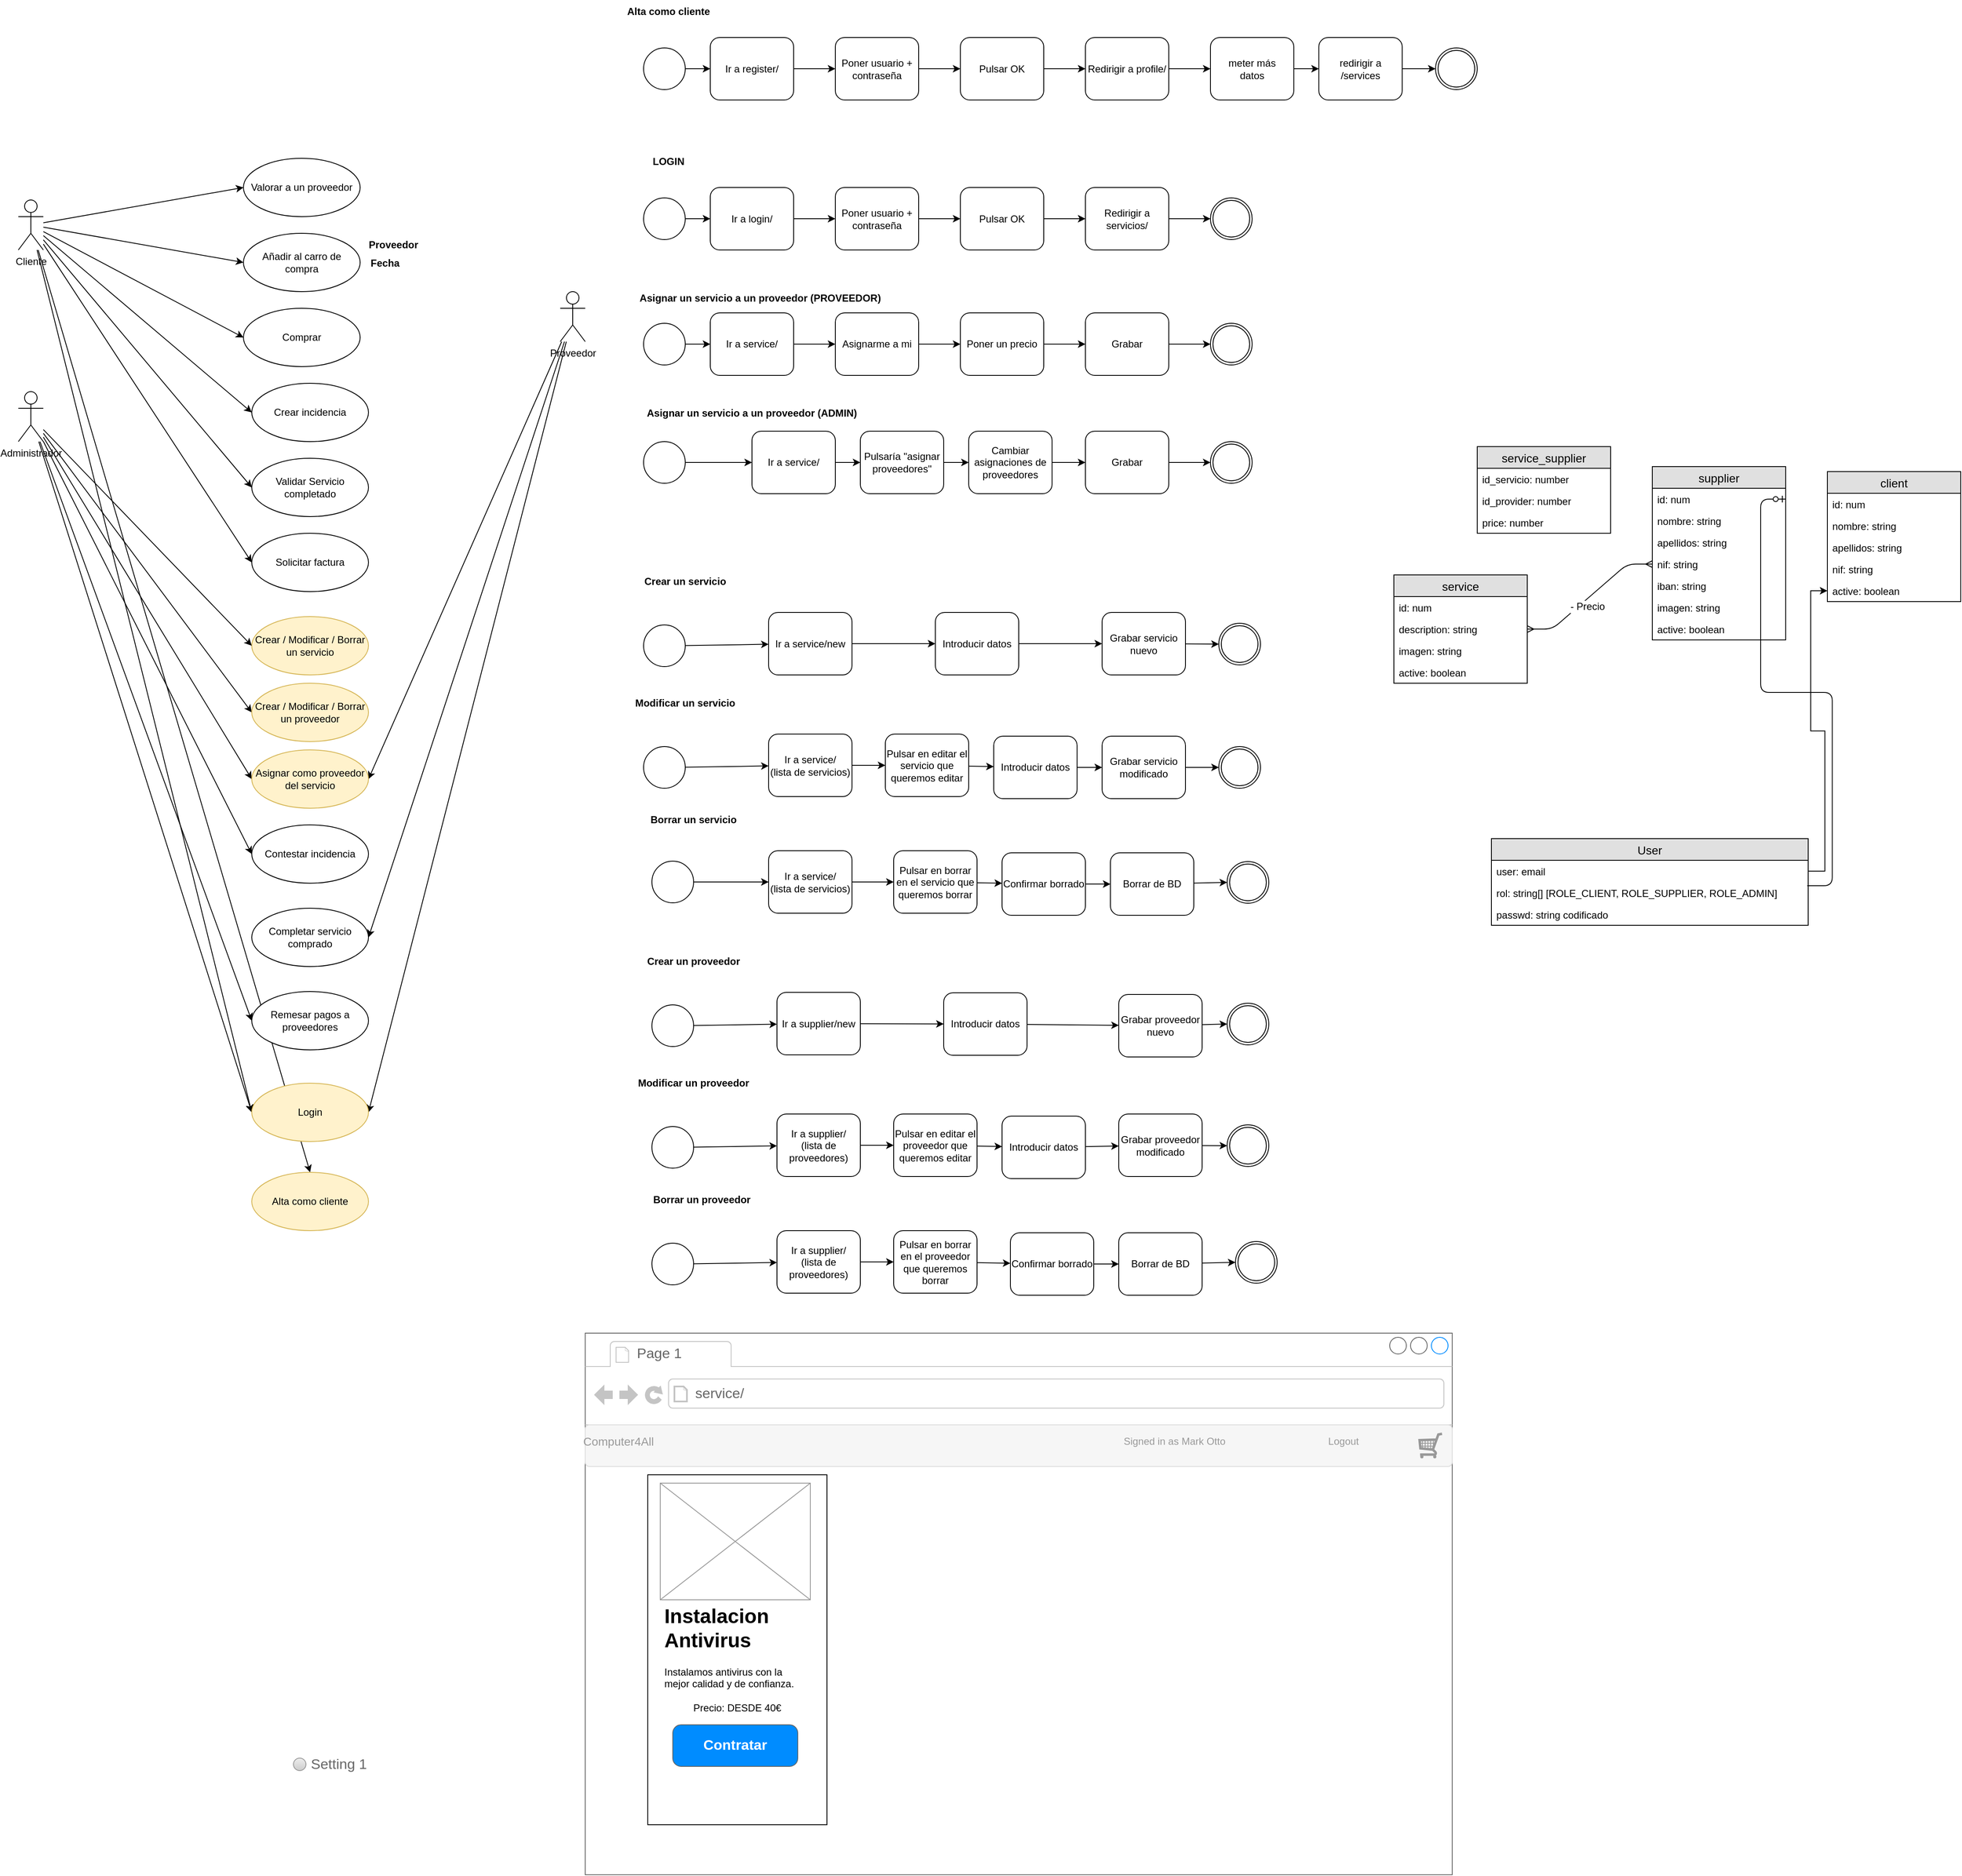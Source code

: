 <mxfile version="12.6.5" type="device"><diagram id="MT1CEqB1op0DiwMw_9Q3" name="Page-1"><mxGraphModel dx="1926" dy="2354" grid="1" gridSize="10" guides="1" tooltips="1" connect="1" arrows="1" fold="1" page="1" pageScale="1" pageWidth="827" pageHeight="1169" math="0" shadow="0"><root><mxCell id="0"/><mxCell id="1" parent="0"/><mxCell id="78CadYQNP8sd9WIu0gLd-1" value="Crear / Modificar / Borrar un servicio" style="ellipse;whiteSpace=wrap;html=1;fillColor=#fff2cc;strokeColor=#d6b656;" vertex="1" parent="1"><mxGeometry x="390" y="590" width="140" height="70" as="geometry"/></mxCell><mxCell id="78CadYQNP8sd9WIu0gLd-18" style="rounded=0;orthogonalLoop=1;jettySize=auto;html=1;entryX=1;entryY=0.5;entryDx=0;entryDy=0;" edge="1" parent="1" source="78CadYQNP8sd9WIu0gLd-2" target="78CadYQNP8sd9WIu0gLd-17"><mxGeometry relative="1" as="geometry"/></mxCell><mxCell id="78CadYQNP8sd9WIu0gLd-31" style="edgeStyle=none;rounded=0;orthogonalLoop=1;jettySize=auto;html=1;entryX=1;entryY=0.5;entryDx=0;entryDy=0;" edge="1" parent="1" source="78CadYQNP8sd9WIu0gLd-2" target="78CadYQNP8sd9WIu0gLd-30"><mxGeometry relative="1" as="geometry"/></mxCell><mxCell id="78CadYQNP8sd9WIu0gLd-169" style="edgeStyle=none;rounded=0;orthogonalLoop=1;jettySize=auto;html=1;entryX=1;entryY=0.5;entryDx=0;entryDy=0;" edge="1" parent="1" source="78CadYQNP8sd9WIu0gLd-2" target="78CadYQNP8sd9WIu0gLd-168"><mxGeometry relative="1" as="geometry"/></mxCell><mxCell id="78CadYQNP8sd9WIu0gLd-2" value="Proveedor" style="shape=umlActor;html=1;verticalLabelPosition=bottom;verticalAlign=top;align=center;" vertex="1" parent="1"><mxGeometry x="760" y="200" width="30" height="60" as="geometry"/></mxCell><mxCell id="78CadYQNP8sd9WIu0gLd-16" style="rounded=0;orthogonalLoop=1;jettySize=auto;html=1;entryX=0;entryY=0.5;entryDx=0;entryDy=0;" edge="1" parent="1" source="78CadYQNP8sd9WIu0gLd-3" target="78CadYQNP8sd9WIu0gLd-15"><mxGeometry relative="1" as="geometry"/></mxCell><mxCell id="78CadYQNP8sd9WIu0gLd-20" style="edgeStyle=none;rounded=0;orthogonalLoop=1;jettySize=auto;html=1;entryX=0;entryY=0.5;entryDx=0;entryDy=0;" edge="1" parent="1" source="78CadYQNP8sd9WIu0gLd-3" target="78CadYQNP8sd9WIu0gLd-19"><mxGeometry relative="1" as="geometry"/></mxCell><mxCell id="78CadYQNP8sd9WIu0gLd-25" style="edgeStyle=none;rounded=0;orthogonalLoop=1;jettySize=auto;html=1;entryX=0;entryY=0.5;entryDx=0;entryDy=0;" edge="1" parent="1" source="78CadYQNP8sd9WIu0gLd-3" target="78CadYQNP8sd9WIu0gLd-24"><mxGeometry relative="1" as="geometry"/></mxCell><mxCell id="78CadYQNP8sd9WIu0gLd-28" style="edgeStyle=none;rounded=0;orthogonalLoop=1;jettySize=auto;html=1;entryX=0;entryY=0.5;entryDx=0;entryDy=0;" edge="1" parent="1" source="78CadYQNP8sd9WIu0gLd-3" target="78CadYQNP8sd9WIu0gLd-26"><mxGeometry relative="1" as="geometry"/></mxCell><mxCell id="78CadYQNP8sd9WIu0gLd-33" style="edgeStyle=none;rounded=0;orthogonalLoop=1;jettySize=auto;html=1;entryX=0;entryY=0.5;entryDx=0;entryDy=0;" edge="1" parent="1" source="78CadYQNP8sd9WIu0gLd-3" target="78CadYQNP8sd9WIu0gLd-32"><mxGeometry relative="1" as="geometry"/></mxCell><mxCell id="78CadYQNP8sd9WIu0gLd-42" style="edgeStyle=none;rounded=0;orthogonalLoop=1;jettySize=auto;html=1;entryX=0;entryY=0.5;entryDx=0;entryDy=0;" edge="1" parent="1" source="78CadYQNP8sd9WIu0gLd-3" target="78CadYQNP8sd9WIu0gLd-41"><mxGeometry relative="1" as="geometry"/></mxCell><mxCell id="78CadYQNP8sd9WIu0gLd-171" style="edgeStyle=none;rounded=0;orthogonalLoop=1;jettySize=auto;html=1;entryX=0;entryY=0.5;entryDx=0;entryDy=0;" edge="1" parent="1" source="78CadYQNP8sd9WIu0gLd-3" target="78CadYQNP8sd9WIu0gLd-168"><mxGeometry relative="1" as="geometry"/></mxCell><mxCell id="78CadYQNP8sd9WIu0gLd-225" style="rounded=0;orthogonalLoop=1;jettySize=auto;html=1;entryX=0.5;entryY=0;entryDx=0;entryDy=0;" edge="1" parent="1" source="78CadYQNP8sd9WIu0gLd-3" target="78CadYQNP8sd9WIu0gLd-197"><mxGeometry relative="1" as="geometry"/></mxCell><mxCell id="78CadYQNP8sd9WIu0gLd-3" value="Cliente" style="shape=umlActor;html=1;verticalLabelPosition=bottom;verticalAlign=top;align=center;" vertex="1" parent="1"><mxGeometry x="110" y="90" width="30" height="60" as="geometry"/></mxCell><mxCell id="78CadYQNP8sd9WIu0gLd-11" style="rounded=0;orthogonalLoop=1;jettySize=auto;html=1;entryX=0;entryY=0.5;entryDx=0;entryDy=0;" edge="1" parent="1" source="78CadYQNP8sd9WIu0gLd-9" target="78CadYQNP8sd9WIu0gLd-1"><mxGeometry relative="1" as="geometry"/></mxCell><mxCell id="78CadYQNP8sd9WIu0gLd-14" style="rounded=0;orthogonalLoop=1;jettySize=auto;html=1;entryX=0;entryY=0.5;entryDx=0;entryDy=0;" edge="1" parent="1" source="78CadYQNP8sd9WIu0gLd-9" target="78CadYQNP8sd9WIu0gLd-13"><mxGeometry relative="1" as="geometry"/></mxCell><mxCell id="78CadYQNP8sd9WIu0gLd-29" style="edgeStyle=none;rounded=0;orthogonalLoop=1;jettySize=auto;html=1;entryX=0;entryY=0.5;entryDx=0;entryDy=0;" edge="1" parent="1" source="78CadYQNP8sd9WIu0gLd-9" target="78CadYQNP8sd9WIu0gLd-27"><mxGeometry relative="1" as="geometry"/></mxCell><mxCell id="78CadYQNP8sd9WIu0gLd-40" style="edgeStyle=none;rounded=0;orthogonalLoop=1;jettySize=auto;html=1;entryX=0;entryY=0.5;entryDx=0;entryDy=0;" edge="1" parent="1" source="78CadYQNP8sd9WIu0gLd-9" target="78CadYQNP8sd9WIu0gLd-39"><mxGeometry relative="1" as="geometry"/></mxCell><mxCell id="78CadYQNP8sd9WIu0gLd-129" style="edgeStyle=none;rounded=0;orthogonalLoop=1;jettySize=auto;html=1;entryX=0;entryY=0.5;entryDx=0;entryDy=0;" edge="1" parent="1" source="78CadYQNP8sd9WIu0gLd-9" target="78CadYQNP8sd9WIu0gLd-17"><mxGeometry relative="1" as="geometry"/></mxCell><mxCell id="78CadYQNP8sd9WIu0gLd-170" style="edgeStyle=none;rounded=0;orthogonalLoop=1;jettySize=auto;html=1;entryX=0;entryY=0.5;entryDx=0;entryDy=0;" edge="1" parent="1" source="78CadYQNP8sd9WIu0gLd-9" target="78CadYQNP8sd9WIu0gLd-168"><mxGeometry relative="1" as="geometry"/></mxCell><mxCell id="78CadYQNP8sd9WIu0gLd-9" value="Administrador" style="shape=umlActor;html=1;verticalLabelPosition=bottom;verticalAlign=top;align=center;" vertex="1" parent="1"><mxGeometry x="110" y="320" width="30" height="60" as="geometry"/></mxCell><mxCell id="78CadYQNP8sd9WIu0gLd-13" value="Crear / Modificar / Borrar un proveedor" style="ellipse;whiteSpace=wrap;html=1;fillColor=#fff2cc;strokeColor=#d6b656;" vertex="1" parent="1"><mxGeometry x="390" y="670" width="140" height="70" as="geometry"/></mxCell><mxCell id="78CadYQNP8sd9WIu0gLd-15" value="Añadir al carro de compra" style="ellipse;whiteSpace=wrap;html=1;" vertex="1" parent="1"><mxGeometry x="380" y="130" width="140" height="70" as="geometry"/></mxCell><mxCell id="78CadYQNP8sd9WIu0gLd-17" value="Asignar como proveedor del servicio" style="ellipse;whiteSpace=wrap;html=1;fillColor=#fff2cc;strokeColor=#d6b656;" vertex="1" parent="1"><mxGeometry x="390" y="750" width="140" height="70" as="geometry"/></mxCell><mxCell id="78CadYQNP8sd9WIu0gLd-19" value="Valorar a un proveedor" style="ellipse;whiteSpace=wrap;html=1;" vertex="1" parent="1"><mxGeometry x="380" y="40" width="140" height="70" as="geometry"/></mxCell><mxCell id="78CadYQNP8sd9WIu0gLd-24" value="Comprar" style="ellipse;whiteSpace=wrap;html=1;" vertex="1" parent="1"><mxGeometry x="380" y="220" width="140" height="70" as="geometry"/></mxCell><mxCell id="78CadYQNP8sd9WIu0gLd-26" value="Crear incidencia" style="ellipse;whiteSpace=wrap;html=1;" vertex="1" parent="1"><mxGeometry x="390" y="310" width="140" height="70" as="geometry"/></mxCell><mxCell id="78CadYQNP8sd9WIu0gLd-27" value="Contestar incidencia" style="ellipse;whiteSpace=wrap;html=1;" vertex="1" parent="1"><mxGeometry x="390" y="840" width="140" height="70" as="geometry"/></mxCell><mxCell id="78CadYQNP8sd9WIu0gLd-30" value="Completar servicio comprado" style="ellipse;whiteSpace=wrap;html=1;" vertex="1" parent="1"><mxGeometry x="390" y="940" width="140" height="70" as="geometry"/></mxCell><mxCell id="78CadYQNP8sd9WIu0gLd-32" value="Validar Servicio completado" style="ellipse;whiteSpace=wrap;html=1;" vertex="1" parent="1"><mxGeometry x="390" y="400" width="140" height="70" as="geometry"/></mxCell><mxCell id="78CadYQNP8sd9WIu0gLd-37" value="Proveedor" style="text;align=center;fontStyle=1;verticalAlign=middle;spacingLeft=3;spacingRight=3;strokeColor=none;rotatable=0;points=[[0,0.5],[1,0.5]];portConstraint=eastwest;" vertex="1" parent="1"><mxGeometry x="520" y="130" width="80" height="26" as="geometry"/></mxCell><mxCell id="78CadYQNP8sd9WIu0gLd-38" value="Fecha" style="text;align=center;fontStyle=1;verticalAlign=middle;spacingLeft=3;spacingRight=3;strokeColor=none;rotatable=0;points=[[0,0.5],[1,0.5]];portConstraint=eastwest;" vertex="1" parent="1"><mxGeometry x="510" y="152" width="80" height="26" as="geometry"/></mxCell><mxCell id="78CadYQNP8sd9WIu0gLd-39" value="Remesar pagos a proveedores" style="ellipse;whiteSpace=wrap;html=1;" vertex="1" parent="1"><mxGeometry x="390" y="1040" width="140" height="70" as="geometry"/></mxCell><mxCell id="78CadYQNP8sd9WIu0gLd-41" value="Solicitar factura" style="ellipse;whiteSpace=wrap;html=1;" vertex="1" parent="1"><mxGeometry x="390" y="490" width="140" height="70" as="geometry"/></mxCell><mxCell id="78CadYQNP8sd9WIu0gLd-46" value="" style="edgeStyle=none;rounded=0;orthogonalLoop=1;jettySize=auto;html=1;" edge="1" parent="1" source="78CadYQNP8sd9WIu0gLd-43" target="78CadYQNP8sd9WIu0gLd-47"><mxGeometry relative="1" as="geometry"><mxPoint x="990" y="625" as="targetPoint"/></mxGeometry></mxCell><mxCell id="78CadYQNP8sd9WIu0gLd-43" value="" style="shape=mxgraph.bpmn.shape;html=1;verticalLabelPosition=bottom;labelBackgroundColor=#ffffff;verticalAlign=top;align=center;perimeter=ellipsePerimeter;outlineConnect=0;outline=standard;symbol=general;" vertex="1" parent="1"><mxGeometry x="860" y="600" width="50" height="50" as="geometry"/></mxCell><mxCell id="78CadYQNP8sd9WIu0gLd-44" value="Crear un servicio" style="text;align=center;fontStyle=1;verticalAlign=middle;spacingLeft=3;spacingRight=3;strokeColor=none;rotatable=0;points=[[0,0.5],[1,0.5]];portConstraint=eastwest;" vertex="1" parent="1"><mxGeometry x="870" y="534" width="80" height="26" as="geometry"/></mxCell><mxCell id="78CadYQNP8sd9WIu0gLd-49" value="" style="edgeStyle=none;rounded=0;orthogonalLoop=1;jettySize=auto;html=1;" edge="1" parent="1" source="78CadYQNP8sd9WIu0gLd-47" target="78CadYQNP8sd9WIu0gLd-48"><mxGeometry relative="1" as="geometry"/></mxCell><mxCell id="78CadYQNP8sd9WIu0gLd-47" value="Ir a service/new" style="shape=ext;rounded=1;html=1;whiteSpace=wrap;" vertex="1" parent="1"><mxGeometry x="1010" y="585" width="100" height="75" as="geometry"/></mxCell><mxCell id="78CadYQNP8sd9WIu0gLd-51" value="" style="edgeStyle=none;rounded=0;orthogonalLoop=1;jettySize=auto;html=1;" edge="1" parent="1" source="78CadYQNP8sd9WIu0gLd-48" target="78CadYQNP8sd9WIu0gLd-50"><mxGeometry relative="1" as="geometry"/></mxCell><mxCell id="78CadYQNP8sd9WIu0gLd-48" value="Introducir datos" style="shape=ext;rounded=1;html=1;whiteSpace=wrap;" vertex="1" parent="1"><mxGeometry x="1210" y="585" width="100" height="75" as="geometry"/></mxCell><mxCell id="78CadYQNP8sd9WIu0gLd-53" style="edgeStyle=none;rounded=0;orthogonalLoop=1;jettySize=auto;html=1;entryX=0;entryY=0.5;entryDx=0;entryDy=0;" edge="1" parent="1" source="78CadYQNP8sd9WIu0gLd-50" target="78CadYQNP8sd9WIu0gLd-52"><mxGeometry relative="1" as="geometry"/></mxCell><mxCell id="78CadYQNP8sd9WIu0gLd-50" value="Grabar servicio nuevo" style="shape=ext;rounded=1;html=1;whiteSpace=wrap;" vertex="1" parent="1"><mxGeometry x="1410" y="585" width="100" height="75" as="geometry"/></mxCell><mxCell id="78CadYQNP8sd9WIu0gLd-52" value="" style="shape=mxgraph.bpmn.shape;html=1;verticalLabelPosition=bottom;labelBackgroundColor=#ffffff;verticalAlign=top;align=center;perimeter=ellipsePerimeter;outlineConnect=0;outline=throwing;symbol=general;" vertex="1" parent="1"><mxGeometry x="1550" y="598" width="50" height="50" as="geometry"/></mxCell><mxCell id="78CadYQNP8sd9WIu0gLd-54" value="" style="edgeStyle=none;rounded=0;orthogonalLoop=1;jettySize=auto;html=1;" edge="1" parent="1" source="78CadYQNP8sd9WIu0gLd-55" target="78CadYQNP8sd9WIu0gLd-58"><mxGeometry relative="1" as="geometry"><mxPoint x="990" y="771" as="targetPoint"/></mxGeometry></mxCell><mxCell id="78CadYQNP8sd9WIu0gLd-55" value="" style="shape=mxgraph.bpmn.shape;html=1;verticalLabelPosition=bottom;labelBackgroundColor=#ffffff;verticalAlign=top;align=center;perimeter=ellipsePerimeter;outlineConnect=0;outline=standard;symbol=general;" vertex="1" parent="1"><mxGeometry x="860" y="746" width="50" height="50" as="geometry"/></mxCell><mxCell id="78CadYQNP8sd9WIu0gLd-56" value="Modificar un servicio" style="text;align=center;fontStyle=1;verticalAlign=middle;spacingLeft=3;spacingRight=3;strokeColor=none;rotatable=0;points=[[0,0.5],[1,0.5]];portConstraint=eastwest;" vertex="1" parent="1"><mxGeometry x="870" y="680" width="80" height="26" as="geometry"/></mxCell><mxCell id="78CadYQNP8sd9WIu0gLd-68" value="" style="edgeStyle=none;rounded=0;orthogonalLoop=1;jettySize=auto;html=1;" edge="1" parent="1" source="78CadYQNP8sd9WIu0gLd-58" target="78CadYQNP8sd9WIu0gLd-67"><mxGeometry relative="1" as="geometry"/></mxCell><mxCell id="78CadYQNP8sd9WIu0gLd-58" value="Ir a service/&lt;br&gt;(lista de servicios)" style="shape=ext;rounded=1;html=1;whiteSpace=wrap;" vertex="1" parent="1"><mxGeometry x="1010" y="731" width="100" height="75" as="geometry"/></mxCell><mxCell id="78CadYQNP8sd9WIu0gLd-69" value="" style="edgeStyle=none;rounded=0;orthogonalLoop=1;jettySize=auto;html=1;" edge="1" parent="1" source="78CadYQNP8sd9WIu0gLd-67" target="78CadYQNP8sd9WIu0gLd-60"><mxGeometry relative="1" as="geometry"/></mxCell><mxCell id="78CadYQNP8sd9WIu0gLd-67" value="Pulsar en editar el servicio que queremos editar" style="shape=ext;rounded=1;html=1;whiteSpace=wrap;" vertex="1" parent="1"><mxGeometry x="1150" y="731" width="100" height="75" as="geometry"/></mxCell><mxCell id="78CadYQNP8sd9WIu0gLd-59" value="" style="edgeStyle=none;rounded=0;orthogonalLoop=1;jettySize=auto;html=1;" edge="1" parent="1" source="78CadYQNP8sd9WIu0gLd-60" target="78CadYQNP8sd9WIu0gLd-62"><mxGeometry relative="1" as="geometry"/></mxCell><mxCell id="78CadYQNP8sd9WIu0gLd-60" value="Introducir datos" style="shape=ext;rounded=1;html=1;whiteSpace=wrap;" vertex="1" parent="1"><mxGeometry x="1280" y="733.5" width="100" height="75" as="geometry"/></mxCell><mxCell id="78CadYQNP8sd9WIu0gLd-61" style="edgeStyle=none;rounded=0;orthogonalLoop=1;jettySize=auto;html=1;entryX=0;entryY=0.5;entryDx=0;entryDy=0;" edge="1" parent="1" source="78CadYQNP8sd9WIu0gLd-62" target="78CadYQNP8sd9WIu0gLd-63"><mxGeometry relative="1" as="geometry"/></mxCell><mxCell id="78CadYQNP8sd9WIu0gLd-62" value="Grabar servicio modificado" style="shape=ext;rounded=1;html=1;whiteSpace=wrap;" vertex="1" parent="1"><mxGeometry x="1410" y="733.5" width="100" height="75" as="geometry"/></mxCell><mxCell id="78CadYQNP8sd9WIu0gLd-63" value="" style="shape=mxgraph.bpmn.shape;html=1;verticalLabelPosition=bottom;labelBackgroundColor=#ffffff;verticalAlign=top;align=center;perimeter=ellipsePerimeter;outlineConnect=0;outline=throwing;symbol=general;" vertex="1" parent="1"><mxGeometry x="1550" y="746" width="50" height="50" as="geometry"/></mxCell><mxCell id="78CadYQNP8sd9WIu0gLd-70" value="" style="edgeStyle=none;rounded=0;orthogonalLoop=1;jettySize=auto;html=1;" edge="1" parent="1" source="78CadYQNP8sd9WIu0gLd-71" target="78CadYQNP8sd9WIu0gLd-74"><mxGeometry relative="1" as="geometry"><mxPoint x="1000" y="911" as="targetPoint"/></mxGeometry></mxCell><mxCell id="78CadYQNP8sd9WIu0gLd-71" value="" style="shape=mxgraph.bpmn.shape;html=1;verticalLabelPosition=bottom;labelBackgroundColor=#ffffff;verticalAlign=top;align=center;perimeter=ellipsePerimeter;outlineConnect=0;outline=standard;symbol=general;" vertex="1" parent="1"><mxGeometry x="870" y="883.5" width="50" height="50" as="geometry"/></mxCell><mxCell id="78CadYQNP8sd9WIu0gLd-72" value="Borrar un servicio" style="text;align=center;fontStyle=1;verticalAlign=middle;spacingLeft=3;spacingRight=3;strokeColor=none;rotatable=0;points=[[0,0.5],[1,0.5]];portConstraint=eastwest;" vertex="1" parent="1"><mxGeometry x="880" y="820" width="80" height="26" as="geometry"/></mxCell><mxCell id="78CadYQNP8sd9WIu0gLd-73" value="" style="edgeStyle=none;rounded=0;orthogonalLoop=1;jettySize=auto;html=1;" edge="1" parent="1" source="78CadYQNP8sd9WIu0gLd-74" target="78CadYQNP8sd9WIu0gLd-76"><mxGeometry relative="1" as="geometry"/></mxCell><mxCell id="78CadYQNP8sd9WIu0gLd-74" value="Ir a service/&lt;br&gt;(lista de servicios)" style="shape=ext;rounded=1;html=1;whiteSpace=wrap;" vertex="1" parent="1"><mxGeometry x="1010" y="871" width="100" height="75" as="geometry"/></mxCell><mxCell id="78CadYQNP8sd9WIu0gLd-75" value="" style="edgeStyle=none;rounded=0;orthogonalLoop=1;jettySize=auto;html=1;" edge="1" parent="1" source="78CadYQNP8sd9WIu0gLd-76" target="78CadYQNP8sd9WIu0gLd-78"><mxGeometry relative="1" as="geometry"/></mxCell><mxCell id="78CadYQNP8sd9WIu0gLd-76" value="Pulsar en borrar en el servicio que queremos borrar" style="shape=ext;rounded=1;html=1;whiteSpace=wrap;" vertex="1" parent="1"><mxGeometry x="1160" y="871" width="100" height="75" as="geometry"/></mxCell><mxCell id="78CadYQNP8sd9WIu0gLd-77" value="" style="edgeStyle=none;rounded=0;orthogonalLoop=1;jettySize=auto;html=1;" edge="1" parent="1" source="78CadYQNP8sd9WIu0gLd-78" target="78CadYQNP8sd9WIu0gLd-80"><mxGeometry relative="1" as="geometry"/></mxCell><mxCell id="78CadYQNP8sd9WIu0gLd-78" value="Confirmar borrado" style="shape=ext;rounded=1;html=1;whiteSpace=wrap;" vertex="1" parent="1"><mxGeometry x="1290" y="873.5" width="100" height="75" as="geometry"/></mxCell><mxCell id="78CadYQNP8sd9WIu0gLd-79" style="edgeStyle=none;rounded=0;orthogonalLoop=1;jettySize=auto;html=1;entryX=0;entryY=0.5;entryDx=0;entryDy=0;" edge="1" parent="1" source="78CadYQNP8sd9WIu0gLd-80" target="78CadYQNP8sd9WIu0gLd-81"><mxGeometry relative="1" as="geometry"/></mxCell><mxCell id="78CadYQNP8sd9WIu0gLd-80" value="Borrar de BD" style="shape=ext;rounded=1;html=1;whiteSpace=wrap;" vertex="1" parent="1"><mxGeometry x="1420" y="873.5" width="100" height="75" as="geometry"/></mxCell><mxCell id="78CadYQNP8sd9WIu0gLd-81" value="" style="shape=mxgraph.bpmn.shape;html=1;verticalLabelPosition=bottom;labelBackgroundColor=#ffffff;verticalAlign=top;align=center;perimeter=ellipsePerimeter;outlineConnect=0;outline=throwing;symbol=general;" vertex="1" parent="1"><mxGeometry x="1560" y="884" width="50" height="50" as="geometry"/></mxCell><mxCell id="78CadYQNP8sd9WIu0gLd-82" value="service" style="swimlane;fontStyle=0;childLayout=stackLayout;horizontal=1;startSize=26;fillColor=#e0e0e0;horizontalStack=0;resizeParent=1;resizeParentMax=0;resizeLast=0;collapsible=1;marginBottom=0;swimlaneFillColor=#ffffff;align=center;fontSize=14;" vertex="1" parent="1"><mxGeometry x="1760" y="540" width="160" height="130" as="geometry"/></mxCell><mxCell id="78CadYQNP8sd9WIu0gLd-83" value="id: num" style="text;strokeColor=none;fillColor=none;spacingLeft=4;spacingRight=4;overflow=hidden;rotatable=0;points=[[0,0.5],[1,0.5]];portConstraint=eastwest;fontSize=12;" vertex="1" parent="78CadYQNP8sd9WIu0gLd-82"><mxGeometry y="26" width="160" height="26" as="geometry"/></mxCell><mxCell id="78CadYQNP8sd9WIu0gLd-84" value="description: string" style="text;strokeColor=none;fillColor=none;spacingLeft=4;spacingRight=4;overflow=hidden;rotatable=0;points=[[0,0.5],[1,0.5]];portConstraint=eastwest;fontSize=12;" vertex="1" parent="78CadYQNP8sd9WIu0gLd-82"><mxGeometry y="52" width="160" height="26" as="geometry"/></mxCell><mxCell id="78CadYQNP8sd9WIu0gLd-120" value="imagen: string" style="text;strokeColor=none;fillColor=none;spacingLeft=4;spacingRight=4;overflow=hidden;rotatable=0;points=[[0,0.5],[1,0.5]];portConstraint=eastwest;fontSize=12;" vertex="1" parent="78CadYQNP8sd9WIu0gLd-82"><mxGeometry y="78" width="160" height="26" as="geometry"/></mxCell><mxCell id="78CadYQNP8sd9WIu0gLd-85" value="active: boolean" style="text;strokeColor=none;fillColor=none;spacingLeft=4;spacingRight=4;overflow=hidden;rotatable=0;points=[[0,0.5],[1,0.5]];portConstraint=eastwest;fontSize=12;" vertex="1" parent="78CadYQNP8sd9WIu0gLd-82"><mxGeometry y="104" width="160" height="26" as="geometry"/></mxCell><mxCell id="78CadYQNP8sd9WIu0gLd-86" value="" style="edgeStyle=none;rounded=0;orthogonalLoop=1;jettySize=auto;html=1;" edge="1" parent="1" source="78CadYQNP8sd9WIu0gLd-87" target="78CadYQNP8sd9WIu0gLd-90"><mxGeometry relative="1" as="geometry"><mxPoint x="1000" y="1081" as="targetPoint"/></mxGeometry></mxCell><mxCell id="78CadYQNP8sd9WIu0gLd-87" value="" style="shape=mxgraph.bpmn.shape;html=1;verticalLabelPosition=bottom;labelBackgroundColor=#ffffff;verticalAlign=top;align=center;perimeter=ellipsePerimeter;outlineConnect=0;outline=standard;symbol=general;" vertex="1" parent="1"><mxGeometry x="870" y="1056" width="50" height="50" as="geometry"/></mxCell><mxCell id="78CadYQNP8sd9WIu0gLd-88" value="Crear un proveedor" style="text;align=center;fontStyle=1;verticalAlign=middle;spacingLeft=3;spacingRight=3;strokeColor=none;rotatable=0;points=[[0,0.5],[1,0.5]];portConstraint=eastwest;" vertex="1" parent="1"><mxGeometry x="880" y="990" width="80" height="26" as="geometry"/></mxCell><mxCell id="78CadYQNP8sd9WIu0gLd-89" value="" style="edgeStyle=none;rounded=0;orthogonalLoop=1;jettySize=auto;html=1;" edge="1" parent="1" source="78CadYQNP8sd9WIu0gLd-90" target="78CadYQNP8sd9WIu0gLd-92"><mxGeometry relative="1" as="geometry"/></mxCell><mxCell id="78CadYQNP8sd9WIu0gLd-90" value="Ir a supplier/new" style="shape=ext;rounded=1;html=1;whiteSpace=wrap;" vertex="1" parent="1"><mxGeometry x="1020" y="1041" width="100" height="75" as="geometry"/></mxCell><mxCell id="78CadYQNP8sd9WIu0gLd-91" value="" style="edgeStyle=none;rounded=0;orthogonalLoop=1;jettySize=auto;html=1;" edge="1" parent="1" source="78CadYQNP8sd9WIu0gLd-92" target="78CadYQNP8sd9WIu0gLd-94"><mxGeometry relative="1" as="geometry"/></mxCell><mxCell id="78CadYQNP8sd9WIu0gLd-92" value="Introducir datos" style="shape=ext;rounded=1;html=1;whiteSpace=wrap;" vertex="1" parent="1"><mxGeometry x="1220" y="1041.5" width="100" height="75" as="geometry"/></mxCell><mxCell id="78CadYQNP8sd9WIu0gLd-93" style="edgeStyle=none;rounded=0;orthogonalLoop=1;jettySize=auto;html=1;entryX=0;entryY=0.5;entryDx=0;entryDy=0;" edge="1" parent="1" source="78CadYQNP8sd9WIu0gLd-94" target="78CadYQNP8sd9WIu0gLd-95"><mxGeometry relative="1" as="geometry"/></mxCell><mxCell id="78CadYQNP8sd9WIu0gLd-94" value="Grabar proveedor nuevo" style="shape=ext;rounded=1;html=1;whiteSpace=wrap;" vertex="1" parent="1"><mxGeometry x="1430" y="1043.5" width="100" height="75" as="geometry"/></mxCell><mxCell id="78CadYQNP8sd9WIu0gLd-95" value="" style="shape=mxgraph.bpmn.shape;html=1;verticalLabelPosition=bottom;labelBackgroundColor=#ffffff;verticalAlign=top;align=center;perimeter=ellipsePerimeter;outlineConnect=0;outline=throwing;symbol=general;" vertex="1" parent="1"><mxGeometry x="1560" y="1054" width="50" height="50" as="geometry"/></mxCell><mxCell id="78CadYQNP8sd9WIu0gLd-96" value="" style="edgeStyle=none;rounded=0;orthogonalLoop=1;jettySize=auto;html=1;" edge="1" parent="1" source="78CadYQNP8sd9WIu0gLd-97" target="78CadYQNP8sd9WIu0gLd-100"><mxGeometry relative="1" as="geometry"><mxPoint x="1000" y="1227" as="targetPoint"/></mxGeometry></mxCell><mxCell id="78CadYQNP8sd9WIu0gLd-97" value="" style="shape=mxgraph.bpmn.shape;html=1;verticalLabelPosition=bottom;labelBackgroundColor=#ffffff;verticalAlign=top;align=center;perimeter=ellipsePerimeter;outlineConnect=0;outline=standard;symbol=general;" vertex="1" parent="1"><mxGeometry x="870" y="1202" width="50" height="50" as="geometry"/></mxCell><mxCell id="78CadYQNP8sd9WIu0gLd-98" value="Modificar un proveedor" style="text;align=center;fontStyle=1;verticalAlign=middle;spacingLeft=3;spacingRight=3;strokeColor=none;rotatable=0;points=[[0,0.5],[1,0.5]];portConstraint=eastwest;" vertex="1" parent="1"><mxGeometry x="880" y="1136" width="80" height="26" as="geometry"/></mxCell><mxCell id="78CadYQNP8sd9WIu0gLd-99" value="" style="edgeStyle=none;rounded=0;orthogonalLoop=1;jettySize=auto;html=1;" edge="1" parent="1" source="78CadYQNP8sd9WIu0gLd-100" target="78CadYQNP8sd9WIu0gLd-102"><mxGeometry relative="1" as="geometry"/></mxCell><mxCell id="78CadYQNP8sd9WIu0gLd-100" value="Ir a supplier/&lt;br&gt;(lista de proveedores)" style="shape=ext;rounded=1;html=1;whiteSpace=wrap;" vertex="1" parent="1"><mxGeometry x="1020" y="1187" width="100" height="75" as="geometry"/></mxCell><mxCell id="78CadYQNP8sd9WIu0gLd-101" value="" style="edgeStyle=none;rounded=0;orthogonalLoop=1;jettySize=auto;html=1;" edge="1" parent="1" source="78CadYQNP8sd9WIu0gLd-102" target="78CadYQNP8sd9WIu0gLd-104"><mxGeometry relative="1" as="geometry"/></mxCell><mxCell id="78CadYQNP8sd9WIu0gLd-102" value="Pulsar en editar el proveedor que queremos editar" style="shape=ext;rounded=1;html=1;whiteSpace=wrap;" vertex="1" parent="1"><mxGeometry x="1160" y="1187" width="100" height="75" as="geometry"/></mxCell><mxCell id="78CadYQNP8sd9WIu0gLd-103" value="" style="edgeStyle=none;rounded=0;orthogonalLoop=1;jettySize=auto;html=1;" edge="1" parent="1" source="78CadYQNP8sd9WIu0gLd-104" target="78CadYQNP8sd9WIu0gLd-106"><mxGeometry relative="1" as="geometry"/></mxCell><mxCell id="78CadYQNP8sd9WIu0gLd-104" value="Introducir datos" style="shape=ext;rounded=1;html=1;whiteSpace=wrap;" vertex="1" parent="1"><mxGeometry x="1290" y="1189.5" width="100" height="75" as="geometry"/></mxCell><mxCell id="78CadYQNP8sd9WIu0gLd-105" style="edgeStyle=none;rounded=0;orthogonalLoop=1;jettySize=auto;html=1;entryX=0;entryY=0.5;entryDx=0;entryDy=0;" edge="1" parent="1" source="78CadYQNP8sd9WIu0gLd-106" target="78CadYQNP8sd9WIu0gLd-107"><mxGeometry relative="1" as="geometry"/></mxCell><mxCell id="78CadYQNP8sd9WIu0gLd-106" value="Grabar proveedor modificado" style="shape=ext;rounded=1;html=1;whiteSpace=wrap;" vertex="1" parent="1"><mxGeometry x="1430" y="1187" width="100" height="75" as="geometry"/></mxCell><mxCell id="78CadYQNP8sd9WIu0gLd-107" value="" style="shape=mxgraph.bpmn.shape;html=1;verticalLabelPosition=bottom;labelBackgroundColor=#ffffff;verticalAlign=top;align=center;perimeter=ellipsePerimeter;outlineConnect=0;outline=throwing;symbol=general;" vertex="1" parent="1"><mxGeometry x="1560" y="1200" width="50" height="50" as="geometry"/></mxCell><mxCell id="78CadYQNP8sd9WIu0gLd-108" value="" style="edgeStyle=none;rounded=0;orthogonalLoop=1;jettySize=auto;html=1;" edge="1" parent="1" source="78CadYQNP8sd9WIu0gLd-109" target="78CadYQNP8sd9WIu0gLd-112"><mxGeometry relative="1" as="geometry"><mxPoint x="1010" y="1367" as="targetPoint"/></mxGeometry></mxCell><mxCell id="78CadYQNP8sd9WIu0gLd-109" value="" style="shape=mxgraph.bpmn.shape;html=1;verticalLabelPosition=bottom;labelBackgroundColor=#ffffff;verticalAlign=top;align=center;perimeter=ellipsePerimeter;outlineConnect=0;outline=standard;symbol=general;" vertex="1" parent="1"><mxGeometry x="870" y="1342" width="50" height="50" as="geometry"/></mxCell><mxCell id="78CadYQNP8sd9WIu0gLd-110" value="Borrar un proveedor" style="text;align=center;fontStyle=1;verticalAlign=middle;spacingLeft=3;spacingRight=3;strokeColor=none;rotatable=0;points=[[0,0.5],[1,0.5]];portConstraint=eastwest;" vertex="1" parent="1"><mxGeometry x="890" y="1276" width="80" height="26" as="geometry"/></mxCell><mxCell id="78CadYQNP8sd9WIu0gLd-111" value="" style="edgeStyle=none;rounded=0;orthogonalLoop=1;jettySize=auto;html=1;" edge="1" parent="1" source="78CadYQNP8sd9WIu0gLd-112" target="78CadYQNP8sd9WIu0gLd-114"><mxGeometry relative="1" as="geometry"/></mxCell><mxCell id="78CadYQNP8sd9WIu0gLd-112" value="Ir a supplier/&lt;br&gt;(lista de proveedores)" style="shape=ext;rounded=1;html=1;whiteSpace=wrap;" vertex="1" parent="1"><mxGeometry x="1020" y="1327" width="100" height="75" as="geometry"/></mxCell><mxCell id="78CadYQNP8sd9WIu0gLd-113" value="" style="edgeStyle=none;rounded=0;orthogonalLoop=1;jettySize=auto;html=1;" edge="1" parent="1" source="78CadYQNP8sd9WIu0gLd-114" target="78CadYQNP8sd9WIu0gLd-116"><mxGeometry relative="1" as="geometry"/></mxCell><mxCell id="78CadYQNP8sd9WIu0gLd-114" value="Pulsar en borrar en el proveedor que queremos borrar" style="shape=ext;rounded=1;html=1;whiteSpace=wrap;" vertex="1" parent="1"><mxGeometry x="1160" y="1327" width="100" height="75" as="geometry"/></mxCell><mxCell id="78CadYQNP8sd9WIu0gLd-115" value="" style="edgeStyle=none;rounded=0;orthogonalLoop=1;jettySize=auto;html=1;" edge="1" parent="1" source="78CadYQNP8sd9WIu0gLd-116" target="78CadYQNP8sd9WIu0gLd-118"><mxGeometry relative="1" as="geometry"/></mxCell><mxCell id="78CadYQNP8sd9WIu0gLd-116" value="Confirmar borrado" style="shape=ext;rounded=1;html=1;whiteSpace=wrap;" vertex="1" parent="1"><mxGeometry x="1300" y="1329.5" width="100" height="75" as="geometry"/></mxCell><mxCell id="78CadYQNP8sd9WIu0gLd-117" style="edgeStyle=none;rounded=0;orthogonalLoop=1;jettySize=auto;html=1;entryX=0;entryY=0.5;entryDx=0;entryDy=0;" edge="1" parent="1" source="78CadYQNP8sd9WIu0gLd-118" target="78CadYQNP8sd9WIu0gLd-119"><mxGeometry relative="1" as="geometry"/></mxCell><mxCell id="78CadYQNP8sd9WIu0gLd-118" value="Borrar de BD" style="shape=ext;rounded=1;html=1;whiteSpace=wrap;" vertex="1" parent="1"><mxGeometry x="1430" y="1329.5" width="100" height="75" as="geometry"/></mxCell><mxCell id="78CadYQNP8sd9WIu0gLd-119" value="" style="shape=mxgraph.bpmn.shape;html=1;verticalLabelPosition=bottom;labelBackgroundColor=#ffffff;verticalAlign=top;align=center;perimeter=ellipsePerimeter;outlineConnect=0;outline=throwing;symbol=general;" vertex="1" parent="1"><mxGeometry x="1570" y="1340" width="50" height="50" as="geometry"/></mxCell><mxCell id="78CadYQNP8sd9WIu0gLd-121" value="supplier" style="swimlane;fontStyle=0;childLayout=stackLayout;horizontal=1;startSize=26;fillColor=#e0e0e0;horizontalStack=0;resizeParent=1;resizeParentMax=0;resizeLast=0;collapsible=1;marginBottom=0;swimlaneFillColor=#ffffff;align=center;fontSize=14;" vertex="1" parent="1"><mxGeometry x="2070" y="410" width="160" height="208" as="geometry"/></mxCell><mxCell id="78CadYQNP8sd9WIu0gLd-122" value="id: num" style="text;strokeColor=none;fillColor=none;spacingLeft=4;spacingRight=4;overflow=hidden;rotatable=0;points=[[0,0.5],[1,0.5]];portConstraint=eastwest;fontSize=12;" vertex="1" parent="78CadYQNP8sd9WIu0gLd-121"><mxGeometry y="26" width="160" height="26" as="geometry"/></mxCell><mxCell id="78CadYQNP8sd9WIu0gLd-123" value="nombre: string" style="text;strokeColor=none;fillColor=none;spacingLeft=4;spacingRight=4;overflow=hidden;rotatable=0;points=[[0,0.5],[1,0.5]];portConstraint=eastwest;fontSize=12;" vertex="1" parent="78CadYQNP8sd9WIu0gLd-121"><mxGeometry y="52" width="160" height="26" as="geometry"/></mxCell><mxCell id="78CadYQNP8sd9WIu0gLd-126" value="apellidos: string" style="text;strokeColor=none;fillColor=none;spacingLeft=4;spacingRight=4;overflow=hidden;rotatable=0;points=[[0,0.5],[1,0.5]];portConstraint=eastwest;fontSize=12;" vertex="1" parent="78CadYQNP8sd9WIu0gLd-121"><mxGeometry y="78" width="160" height="26" as="geometry"/></mxCell><mxCell id="78CadYQNP8sd9WIu0gLd-128" value="nif: string" style="text;strokeColor=none;fillColor=none;spacingLeft=4;spacingRight=4;overflow=hidden;rotatable=0;points=[[0,0.5],[1,0.5]];portConstraint=eastwest;fontSize=12;" vertex="1" parent="78CadYQNP8sd9WIu0gLd-121"><mxGeometry y="104" width="160" height="26" as="geometry"/></mxCell><mxCell id="78CadYQNP8sd9WIu0gLd-127" value="iban: string" style="text;strokeColor=none;fillColor=none;spacingLeft=4;spacingRight=4;overflow=hidden;rotatable=0;points=[[0,0.5],[1,0.5]];portConstraint=eastwest;fontSize=12;" vertex="1" parent="78CadYQNP8sd9WIu0gLd-121"><mxGeometry y="130" width="160" height="26" as="geometry"/></mxCell><mxCell id="78CadYQNP8sd9WIu0gLd-124" value="imagen: string" style="text;strokeColor=none;fillColor=none;spacingLeft=4;spacingRight=4;overflow=hidden;rotatable=0;points=[[0,0.5],[1,0.5]];portConstraint=eastwest;fontSize=12;" vertex="1" parent="78CadYQNP8sd9WIu0gLd-121"><mxGeometry y="156" width="160" height="26" as="geometry"/></mxCell><mxCell id="78CadYQNP8sd9WIu0gLd-125" value="active: boolean" style="text;strokeColor=none;fillColor=none;spacingLeft=4;spacingRight=4;overflow=hidden;rotatable=0;points=[[0,0.5],[1,0.5]];portConstraint=eastwest;fontSize=12;" vertex="1" parent="78CadYQNP8sd9WIu0gLd-121"><mxGeometry y="182" width="160" height="26" as="geometry"/></mxCell><mxCell id="78CadYQNP8sd9WIu0gLd-133" value="" style="edgeStyle=none;rounded=0;orthogonalLoop=1;jettySize=auto;html=1;" edge="1" parent="1" source="78CadYQNP8sd9WIu0gLd-130" target="78CadYQNP8sd9WIu0gLd-134"><mxGeometry relative="1" as="geometry"><mxPoint x="990" y="405" as="targetPoint"/></mxGeometry></mxCell><mxCell id="78CadYQNP8sd9WIu0gLd-130" value="" style="shape=mxgraph.bpmn.shape;html=1;verticalLabelPosition=bottom;labelBackgroundColor=#ffffff;verticalAlign=top;align=center;perimeter=ellipsePerimeter;outlineConnect=0;outline=standard;symbol=general;" vertex="1" parent="1"><mxGeometry x="860" y="380" width="50" height="50" as="geometry"/></mxCell><mxCell id="78CadYQNP8sd9WIu0gLd-131" value="Asignar un servicio a un proveedor (ADMIN)" style="text;align=center;fontStyle=1;verticalAlign=middle;spacingLeft=3;spacingRight=3;strokeColor=none;rotatable=0;points=[[0,0.5],[1,0.5]];portConstraint=eastwest;" vertex="1" parent="1"><mxGeometry x="950" y="332" width="80" height="26" as="geometry"/></mxCell><mxCell id="78CadYQNP8sd9WIu0gLd-136" value="" style="edgeStyle=none;rounded=0;orthogonalLoop=1;jettySize=auto;html=1;" edge="1" parent="1" source="78CadYQNP8sd9WIu0gLd-134" target="78CadYQNP8sd9WIu0gLd-135"><mxGeometry relative="1" as="geometry"/></mxCell><mxCell id="78CadYQNP8sd9WIu0gLd-134" value="Ir a service/" style="shape=ext;rounded=1;html=1;whiteSpace=wrap;" vertex="1" parent="1"><mxGeometry x="990" y="367.5" width="100" height="75" as="geometry"/></mxCell><mxCell id="78CadYQNP8sd9WIu0gLd-138" value="" style="edgeStyle=none;rounded=0;orthogonalLoop=1;jettySize=auto;html=1;" edge="1" parent="1" source="78CadYQNP8sd9WIu0gLd-135" target="78CadYQNP8sd9WIu0gLd-137"><mxGeometry relative="1" as="geometry"/></mxCell><mxCell id="78CadYQNP8sd9WIu0gLd-135" value="Pulsaría &quot;asignar proveedores&quot;" style="shape=ext;rounded=1;html=1;whiteSpace=wrap;" vertex="1" parent="1"><mxGeometry x="1120" y="367.5" width="100" height="75" as="geometry"/></mxCell><mxCell id="78CadYQNP8sd9WIu0gLd-140" value="" style="edgeStyle=none;rounded=0;orthogonalLoop=1;jettySize=auto;html=1;" edge="1" parent="1" source="78CadYQNP8sd9WIu0gLd-137" target="78CadYQNP8sd9WIu0gLd-139"><mxGeometry relative="1" as="geometry"/></mxCell><mxCell id="78CadYQNP8sd9WIu0gLd-137" value="Cambiar asignaciones de proveedores" style="shape=ext;rounded=1;html=1;whiteSpace=wrap;" vertex="1" parent="1"><mxGeometry x="1250" y="367.5" width="100" height="75" as="geometry"/></mxCell><mxCell id="78CadYQNP8sd9WIu0gLd-142" style="edgeStyle=none;rounded=0;orthogonalLoop=1;jettySize=auto;html=1;" edge="1" parent="1" source="78CadYQNP8sd9WIu0gLd-139" target="78CadYQNP8sd9WIu0gLd-141"><mxGeometry relative="1" as="geometry"/></mxCell><mxCell id="78CadYQNP8sd9WIu0gLd-139" value="Grabar" style="shape=ext;rounded=1;html=1;whiteSpace=wrap;" vertex="1" parent="1"><mxGeometry x="1390" y="367.5" width="100" height="75" as="geometry"/></mxCell><mxCell id="78CadYQNP8sd9WIu0gLd-141" value="" style="shape=mxgraph.bpmn.shape;html=1;verticalLabelPosition=bottom;labelBackgroundColor=#ffffff;verticalAlign=top;align=center;perimeter=ellipsePerimeter;outlineConnect=0;outline=throwing;symbol=general;" vertex="1" parent="1"><mxGeometry x="1540" y="380" width="50" height="50" as="geometry"/></mxCell><mxCell id="78CadYQNP8sd9WIu0gLd-143" value="" style="edgeStyle=entityRelationEdgeStyle;fontSize=12;html=1;endArrow=ERmany;startArrow=ERmany;exitX=1;exitY=0.5;exitDx=0;exitDy=0;entryX=0;entryY=0.5;entryDx=0;entryDy=0;" edge="1" parent="1" source="78CadYQNP8sd9WIu0gLd-84" target="78CadYQNP8sd9WIu0gLd-128"><mxGeometry width="100" height="100" relative="1" as="geometry"><mxPoint x="2040" y="766" as="sourcePoint"/><mxPoint x="2140" y="666" as="targetPoint"/></mxGeometry></mxCell><mxCell id="78CadYQNP8sd9WIu0gLd-144" value="- Precio" style="text;html=1;align=center;verticalAlign=middle;resizable=0;points=[];labelBackgroundColor=#ffffff;" vertex="1" connectable="0" parent="78CadYQNP8sd9WIu0gLd-143"><mxGeometry x="-0.041" y="1" relative="1" as="geometry"><mxPoint y="10.53" as="offset"/></mxGeometry></mxCell><mxCell id="78CadYQNP8sd9WIu0gLd-145" value="service_supplier" style="swimlane;fontStyle=0;childLayout=stackLayout;horizontal=1;startSize=26;fillColor=#e0e0e0;horizontalStack=0;resizeParent=1;resizeParentMax=0;resizeLast=0;collapsible=1;marginBottom=0;swimlaneFillColor=#ffffff;align=center;fontSize=14;" vertex="1" parent="1"><mxGeometry x="1860" y="386" width="160" height="104" as="geometry"/></mxCell><mxCell id="78CadYQNP8sd9WIu0gLd-146" value="id_servicio: number" style="text;strokeColor=none;fillColor=none;spacingLeft=4;spacingRight=4;overflow=hidden;rotatable=0;points=[[0,0.5],[1,0.5]];portConstraint=eastwest;fontSize=12;" vertex="1" parent="78CadYQNP8sd9WIu0gLd-145"><mxGeometry y="26" width="160" height="26" as="geometry"/></mxCell><mxCell id="78CadYQNP8sd9WIu0gLd-147" value="id_provider: number" style="text;strokeColor=none;fillColor=none;spacingLeft=4;spacingRight=4;overflow=hidden;rotatable=0;points=[[0,0.5],[1,0.5]];portConstraint=eastwest;fontSize=12;" vertex="1" parent="78CadYQNP8sd9WIu0gLd-145"><mxGeometry y="52" width="160" height="26" as="geometry"/></mxCell><mxCell id="78CadYQNP8sd9WIu0gLd-148" value="price: number" style="text;strokeColor=none;fillColor=none;spacingLeft=4;spacingRight=4;overflow=hidden;rotatable=0;points=[[0,0.5],[1,0.5]];portConstraint=eastwest;fontSize=12;" vertex="1" parent="78CadYQNP8sd9WIu0gLd-145"><mxGeometry y="78" width="160" height="26" as="geometry"/></mxCell><mxCell id="78CadYQNP8sd9WIu0gLd-149" style="edgeStyle=none;rounded=0;orthogonalLoop=1;jettySize=auto;html=1;exitX=0.5;exitY=0;exitDx=0;exitDy=0;" edge="1" parent="1" source="78CadYQNP8sd9WIu0gLd-145" target="78CadYQNP8sd9WIu0gLd-145"><mxGeometry relative="1" as="geometry"/></mxCell><mxCell id="78CadYQNP8sd9WIu0gLd-150" value="" style="edgeStyle=none;rounded=0;orthogonalLoop=1;jettySize=auto;html=1;" edge="1" parent="1" source="78CadYQNP8sd9WIu0gLd-151" target="78CadYQNP8sd9WIu0gLd-154"><mxGeometry relative="1" as="geometry"><mxPoint x="990" y="263" as="targetPoint"/></mxGeometry></mxCell><mxCell id="78CadYQNP8sd9WIu0gLd-151" value="" style="shape=mxgraph.bpmn.shape;html=1;verticalLabelPosition=bottom;labelBackgroundColor=#ffffff;verticalAlign=top;align=center;perimeter=ellipsePerimeter;outlineConnect=0;outline=standard;symbol=general;" vertex="1" parent="1"><mxGeometry x="860" y="238" width="50" height="50" as="geometry"/></mxCell><mxCell id="78CadYQNP8sd9WIu0gLd-152" value="Asignar un servicio a un proveedor (PROVEEDOR)" style="text;align=center;fontStyle=1;verticalAlign=middle;spacingLeft=3;spacingRight=3;strokeColor=none;rotatable=0;points=[[0,0.5],[1,0.5]];portConstraint=eastwest;" vertex="1" parent="1"><mxGeometry x="960" y="194" width="80" height="26" as="geometry"/></mxCell><mxCell id="78CadYQNP8sd9WIu0gLd-163" value="" style="edgeStyle=none;rounded=0;orthogonalLoop=1;jettySize=auto;html=1;" edge="1" parent="1" source="78CadYQNP8sd9WIu0gLd-154" target="78CadYQNP8sd9WIu0gLd-162"><mxGeometry relative="1" as="geometry"/></mxCell><mxCell id="78CadYQNP8sd9WIu0gLd-154" value="Ir a service/" style="shape=ext;rounded=1;html=1;whiteSpace=wrap;" vertex="1" parent="1"><mxGeometry x="940" y="225.5" width="100" height="75" as="geometry"/></mxCell><mxCell id="78CadYQNP8sd9WIu0gLd-166" style="edgeStyle=none;rounded=0;orthogonalLoop=1;jettySize=auto;html=1;entryX=0;entryY=0.5;entryDx=0;entryDy=0;" edge="1" parent="1" source="78CadYQNP8sd9WIu0gLd-162" target="78CadYQNP8sd9WIu0gLd-165"><mxGeometry relative="1" as="geometry"/></mxCell><mxCell id="78CadYQNP8sd9WIu0gLd-162" value="Asignarme a mi" style="shape=ext;rounded=1;html=1;whiteSpace=wrap;" vertex="1" parent="1"><mxGeometry x="1090" y="225.5" width="100" height="75" as="geometry"/></mxCell><mxCell id="78CadYQNP8sd9WIu0gLd-159" style="edgeStyle=none;rounded=0;orthogonalLoop=1;jettySize=auto;html=1;" edge="1" parent="1" source="78CadYQNP8sd9WIu0gLd-160" target="78CadYQNP8sd9WIu0gLd-161"><mxGeometry relative="1" as="geometry"/></mxCell><mxCell id="78CadYQNP8sd9WIu0gLd-160" value="Grabar" style="shape=ext;rounded=1;html=1;whiteSpace=wrap;" vertex="1" parent="1"><mxGeometry x="1390" y="225.5" width="100" height="75" as="geometry"/></mxCell><mxCell id="78CadYQNP8sd9WIu0gLd-161" value="" style="shape=mxgraph.bpmn.shape;html=1;verticalLabelPosition=bottom;labelBackgroundColor=#ffffff;verticalAlign=top;align=center;perimeter=ellipsePerimeter;outlineConnect=0;outline=throwing;symbol=general;" vertex="1" parent="1"><mxGeometry x="1540" y="238" width="50" height="50" as="geometry"/></mxCell><mxCell id="78CadYQNP8sd9WIu0gLd-167" style="edgeStyle=none;rounded=0;orthogonalLoop=1;jettySize=auto;html=1;" edge="1" parent="1" source="78CadYQNP8sd9WIu0gLd-165" target="78CadYQNP8sd9WIu0gLd-160"><mxGeometry relative="1" as="geometry"/></mxCell><mxCell id="78CadYQNP8sd9WIu0gLd-165" value="Poner un precio" style="shape=ext;rounded=1;html=1;whiteSpace=wrap;" vertex="1" parent="1"><mxGeometry x="1240" y="225.5" width="100" height="75" as="geometry"/></mxCell><mxCell id="78CadYQNP8sd9WIu0gLd-168" value="Login" style="ellipse;whiteSpace=wrap;html=1;fillColor=#fff2cc;strokeColor=#d6b656;" vertex="1" parent="1"><mxGeometry x="390" y="1150" width="140" height="70" as="geometry"/></mxCell><mxCell id="78CadYQNP8sd9WIu0gLd-172" value="" style="edgeStyle=none;rounded=0;orthogonalLoop=1;jettySize=auto;html=1;" edge="1" parent="1" source="78CadYQNP8sd9WIu0gLd-173" target="78CadYQNP8sd9WIu0gLd-176"><mxGeometry relative="1" as="geometry"><mxPoint x="990" y="112.5" as="targetPoint"/></mxGeometry></mxCell><mxCell id="78CadYQNP8sd9WIu0gLd-173" value="" style="shape=mxgraph.bpmn.shape;html=1;verticalLabelPosition=bottom;labelBackgroundColor=#ffffff;verticalAlign=top;align=center;perimeter=ellipsePerimeter;outlineConnect=0;outline=standard;symbol=general;" vertex="1" parent="1"><mxGeometry x="860" y="87.5" width="50" height="50" as="geometry"/></mxCell><mxCell id="78CadYQNP8sd9WIu0gLd-174" value="LOGIN" style="text;align=center;fontStyle=1;verticalAlign=middle;spacingLeft=3;spacingRight=3;strokeColor=none;rotatable=0;points=[[0,0.5],[1,0.5]];portConstraint=eastwest;" vertex="1" parent="1"><mxGeometry x="850" y="30" width="80" height="26" as="geometry"/></mxCell><mxCell id="78CadYQNP8sd9WIu0gLd-175" value="" style="edgeStyle=none;rounded=0;orthogonalLoop=1;jettySize=auto;html=1;" edge="1" parent="1" source="78CadYQNP8sd9WIu0gLd-176" target="78CadYQNP8sd9WIu0gLd-178"><mxGeometry relative="1" as="geometry"/></mxCell><mxCell id="78CadYQNP8sd9WIu0gLd-176" value="Ir a login/" style="shape=ext;rounded=1;html=1;whiteSpace=wrap;" vertex="1" parent="1"><mxGeometry x="940" y="75" width="100" height="75" as="geometry"/></mxCell><mxCell id="78CadYQNP8sd9WIu0gLd-177" style="edgeStyle=none;rounded=0;orthogonalLoop=1;jettySize=auto;html=1;entryX=0;entryY=0.5;entryDx=0;entryDy=0;" edge="1" parent="1" source="78CadYQNP8sd9WIu0gLd-178" target="78CadYQNP8sd9WIu0gLd-183"><mxGeometry relative="1" as="geometry"/></mxCell><mxCell id="78CadYQNP8sd9WIu0gLd-178" value="Poner usuario + contraseña" style="shape=ext;rounded=1;html=1;whiteSpace=wrap;" vertex="1" parent="1"><mxGeometry x="1090" y="75" width="100" height="75" as="geometry"/></mxCell><mxCell id="78CadYQNP8sd9WIu0gLd-179" style="edgeStyle=none;rounded=0;orthogonalLoop=1;jettySize=auto;html=1;" edge="1" parent="1" source="78CadYQNP8sd9WIu0gLd-180" target="78CadYQNP8sd9WIu0gLd-181"><mxGeometry relative="1" as="geometry"/></mxCell><mxCell id="78CadYQNP8sd9WIu0gLd-180" value="Redirigir a servicios/" style="shape=ext;rounded=1;html=1;whiteSpace=wrap;" vertex="1" parent="1"><mxGeometry x="1390" y="75" width="100" height="75" as="geometry"/></mxCell><mxCell id="78CadYQNP8sd9WIu0gLd-181" value="" style="shape=mxgraph.bpmn.shape;html=1;verticalLabelPosition=bottom;labelBackgroundColor=#ffffff;verticalAlign=top;align=center;perimeter=ellipsePerimeter;outlineConnect=0;outline=throwing;symbol=general;" vertex="1" parent="1"><mxGeometry x="1540" y="87.5" width="50" height="50" as="geometry"/></mxCell><mxCell id="78CadYQNP8sd9WIu0gLd-182" style="edgeStyle=none;rounded=0;orthogonalLoop=1;jettySize=auto;html=1;" edge="1" parent="1" source="78CadYQNP8sd9WIu0gLd-183" target="78CadYQNP8sd9WIu0gLd-180"><mxGeometry relative="1" as="geometry"/></mxCell><mxCell id="78CadYQNP8sd9WIu0gLd-183" value="Pulsar OK" style="shape=ext;rounded=1;html=1;whiteSpace=wrap;" vertex="1" parent="1"><mxGeometry x="1240" y="75" width="100" height="75" as="geometry"/></mxCell><mxCell id="78CadYQNP8sd9WIu0gLd-184" value="User" style="swimlane;fontStyle=0;childLayout=stackLayout;horizontal=1;startSize=26;fillColor=#e0e0e0;horizontalStack=0;resizeParent=1;resizeParentMax=0;resizeLast=0;collapsible=1;marginBottom=0;swimlaneFillColor=#ffffff;align=center;fontSize=14;" vertex="1" parent="1"><mxGeometry x="1877" y="856.5" width="380" height="104" as="geometry"/></mxCell><mxCell id="78CadYQNP8sd9WIu0gLd-185" value="user: email" style="text;strokeColor=none;fillColor=none;spacingLeft=4;spacingRight=4;overflow=hidden;rotatable=0;points=[[0,0.5],[1,0.5]];portConstraint=eastwest;fontSize=12;" vertex="1" parent="78CadYQNP8sd9WIu0gLd-184"><mxGeometry y="26" width="380" height="26" as="geometry"/></mxCell><mxCell id="78CadYQNP8sd9WIu0gLd-189" value="rol: string[] [ROLE_CLIENT, ROLE_SUPPLIER, ROLE_ADMIN]" style="text;strokeColor=none;fillColor=none;align=left;verticalAlign=top;spacingLeft=4;spacingRight=4;overflow=hidden;rotatable=0;points=[[0,0.5],[1,0.5]];portConstraint=eastwest;" vertex="1" parent="78CadYQNP8sd9WIu0gLd-184"><mxGeometry y="52" width="380" height="26" as="geometry"/></mxCell><mxCell id="78CadYQNP8sd9WIu0gLd-186" value="passwd: string codificado" style="text;strokeColor=none;fillColor=none;spacingLeft=4;spacingRight=4;overflow=hidden;rotatable=0;points=[[0,0.5],[1,0.5]];portConstraint=eastwest;fontSize=12;" vertex="1" parent="78CadYQNP8sd9WIu0gLd-184"><mxGeometry y="78" width="380" height="26" as="geometry"/></mxCell><mxCell id="78CadYQNP8sd9WIu0gLd-196" value="" style="edgeStyle=entityRelationEdgeStyle;fontSize=12;html=1;endArrow=ERzeroToOne;endFill=1;exitX=0.997;exitY=1.173;exitDx=0;exitDy=0;exitPerimeter=0;" edge="1" parent="1" source="78CadYQNP8sd9WIu0gLd-185"><mxGeometry width="100" height="100" relative="1" as="geometry"><mxPoint x="2170" y="1130" as="sourcePoint"/><mxPoint x="2230" y="449" as="targetPoint"/></mxGeometry></mxCell><mxCell id="78CadYQNP8sd9WIu0gLd-197" value="Alta como cliente" style="ellipse;whiteSpace=wrap;html=1;fillColor=#fff2cc;strokeColor=#d6b656;" vertex="1" parent="1"><mxGeometry x="390" y="1257" width="140" height="70" as="geometry"/></mxCell><mxCell id="78CadYQNP8sd9WIu0gLd-198" value="" style="edgeStyle=none;rounded=0;orthogonalLoop=1;jettySize=auto;html=1;" edge="1" parent="1" source="78CadYQNP8sd9WIu0gLd-199" target="78CadYQNP8sd9WIu0gLd-202"><mxGeometry relative="1" as="geometry"><mxPoint x="990" y="-67.5" as="targetPoint"/></mxGeometry></mxCell><mxCell id="78CadYQNP8sd9WIu0gLd-199" value="" style="shape=mxgraph.bpmn.shape;html=1;verticalLabelPosition=bottom;labelBackgroundColor=#ffffff;verticalAlign=top;align=center;perimeter=ellipsePerimeter;outlineConnect=0;outline=standard;symbol=general;" vertex="1" parent="1"><mxGeometry x="860" y="-92.5" width="50" height="50" as="geometry"/></mxCell><mxCell id="78CadYQNP8sd9WIu0gLd-200" value="Alta como cliente" style="text;align=center;fontStyle=1;verticalAlign=middle;spacingLeft=3;spacingRight=3;strokeColor=none;rotatable=0;points=[[0,0.5],[1,0.5]];portConstraint=eastwest;" vertex="1" parent="1"><mxGeometry x="850" y="-150" width="80" height="26" as="geometry"/></mxCell><mxCell id="78CadYQNP8sd9WIu0gLd-201" value="" style="edgeStyle=none;rounded=0;orthogonalLoop=1;jettySize=auto;html=1;" edge="1" parent="1" source="78CadYQNP8sd9WIu0gLd-202" target="78CadYQNP8sd9WIu0gLd-204"><mxGeometry relative="1" as="geometry"/></mxCell><mxCell id="78CadYQNP8sd9WIu0gLd-202" value="Ir a register/" style="shape=ext;rounded=1;html=1;whiteSpace=wrap;" vertex="1" parent="1"><mxGeometry x="940" y="-105" width="100" height="75" as="geometry"/></mxCell><mxCell id="78CadYQNP8sd9WIu0gLd-203" style="edgeStyle=none;rounded=0;orthogonalLoop=1;jettySize=auto;html=1;entryX=0;entryY=0.5;entryDx=0;entryDy=0;" edge="1" parent="1" source="78CadYQNP8sd9WIu0gLd-204" target="78CadYQNP8sd9WIu0gLd-209"><mxGeometry relative="1" as="geometry"/></mxCell><mxCell id="78CadYQNP8sd9WIu0gLd-204" value="Poner usuario + contraseña" style="shape=ext;rounded=1;html=1;whiteSpace=wrap;" vertex="1" parent="1"><mxGeometry x="1090" y="-105" width="100" height="75" as="geometry"/></mxCell><mxCell id="78CadYQNP8sd9WIu0gLd-211" style="edgeStyle=none;rounded=0;orthogonalLoop=1;jettySize=auto;html=1;entryX=0;entryY=0.5;entryDx=0;entryDy=0;" edge="1" parent="1" source="78CadYQNP8sd9WIu0gLd-206" target="78CadYQNP8sd9WIu0gLd-210"><mxGeometry relative="1" as="geometry"/></mxCell><mxCell id="78CadYQNP8sd9WIu0gLd-206" value="Redirigir a profile/" style="shape=ext;rounded=1;html=1;whiteSpace=wrap;" vertex="1" parent="1"><mxGeometry x="1390" y="-105" width="100" height="75" as="geometry"/></mxCell><mxCell id="78CadYQNP8sd9WIu0gLd-207" value="" style="shape=mxgraph.bpmn.shape;html=1;verticalLabelPosition=bottom;labelBackgroundColor=#ffffff;verticalAlign=top;align=center;perimeter=ellipsePerimeter;outlineConnect=0;outline=throwing;symbol=general;" vertex="1" parent="1"><mxGeometry x="1810" y="-92.5" width="50" height="50" as="geometry"/></mxCell><mxCell id="78CadYQNP8sd9WIu0gLd-208" style="edgeStyle=none;rounded=0;orthogonalLoop=1;jettySize=auto;html=1;" edge="1" parent="1" source="78CadYQNP8sd9WIu0gLd-209" target="78CadYQNP8sd9WIu0gLd-206"><mxGeometry relative="1" as="geometry"/></mxCell><mxCell id="78CadYQNP8sd9WIu0gLd-209" value="Pulsar OK" style="shape=ext;rounded=1;html=1;whiteSpace=wrap;" vertex="1" parent="1"><mxGeometry x="1240" y="-105" width="100" height="75" as="geometry"/></mxCell><mxCell id="78CadYQNP8sd9WIu0gLd-214" value="" style="edgeStyle=none;rounded=0;orthogonalLoop=1;jettySize=auto;html=1;" edge="1" parent="1" source="78CadYQNP8sd9WIu0gLd-210" target="78CadYQNP8sd9WIu0gLd-213"><mxGeometry relative="1" as="geometry"/></mxCell><mxCell id="78CadYQNP8sd9WIu0gLd-210" value="meter más&lt;br&gt;datos" style="shape=ext;rounded=1;html=1;whiteSpace=wrap;" vertex="1" parent="1"><mxGeometry x="1540" y="-105" width="100" height="75" as="geometry"/></mxCell><mxCell id="78CadYQNP8sd9WIu0gLd-215" style="edgeStyle=none;rounded=0;orthogonalLoop=1;jettySize=auto;html=1;entryX=0;entryY=0.5;entryDx=0;entryDy=0;" edge="1" parent="1" source="78CadYQNP8sd9WIu0gLd-213" target="78CadYQNP8sd9WIu0gLd-207"><mxGeometry relative="1" as="geometry"/></mxCell><mxCell id="78CadYQNP8sd9WIu0gLd-213" value="redirigir a /services" style="shape=ext;rounded=1;html=1;whiteSpace=wrap;" vertex="1" parent="1"><mxGeometry x="1670" y="-105" width="100" height="75" as="geometry"/></mxCell><mxCell id="78CadYQNP8sd9WIu0gLd-216" value="client" style="swimlane;fontStyle=0;childLayout=stackLayout;horizontal=1;startSize=26;fillColor=#e0e0e0;horizontalStack=0;resizeParent=1;resizeParentMax=0;resizeLast=0;collapsible=1;marginBottom=0;swimlaneFillColor=#ffffff;align=center;fontSize=14;" vertex="1" parent="1"><mxGeometry x="2280" y="416" width="160" height="156" as="geometry"/></mxCell><mxCell id="78CadYQNP8sd9WIu0gLd-217" value="id: num" style="text;strokeColor=none;fillColor=none;spacingLeft=4;spacingRight=4;overflow=hidden;rotatable=0;points=[[0,0.5],[1,0.5]];portConstraint=eastwest;fontSize=12;" vertex="1" parent="78CadYQNP8sd9WIu0gLd-216"><mxGeometry y="26" width="160" height="26" as="geometry"/></mxCell><mxCell id="78CadYQNP8sd9WIu0gLd-218" value="nombre: string" style="text;strokeColor=none;fillColor=none;spacingLeft=4;spacingRight=4;overflow=hidden;rotatable=0;points=[[0,0.5],[1,0.5]];portConstraint=eastwest;fontSize=12;" vertex="1" parent="78CadYQNP8sd9WIu0gLd-216"><mxGeometry y="52" width="160" height="26" as="geometry"/></mxCell><mxCell id="78CadYQNP8sd9WIu0gLd-219" value="apellidos: string" style="text;strokeColor=none;fillColor=none;spacingLeft=4;spacingRight=4;overflow=hidden;rotatable=0;points=[[0,0.5],[1,0.5]];portConstraint=eastwest;fontSize=12;" vertex="1" parent="78CadYQNP8sd9WIu0gLd-216"><mxGeometry y="78" width="160" height="26" as="geometry"/></mxCell><mxCell id="78CadYQNP8sd9WIu0gLd-220" value="nif: string" style="text;strokeColor=none;fillColor=none;spacingLeft=4;spacingRight=4;overflow=hidden;rotatable=0;points=[[0,0.5],[1,0.5]];portConstraint=eastwest;fontSize=12;" vertex="1" parent="78CadYQNP8sd9WIu0gLd-216"><mxGeometry y="104" width="160" height="26" as="geometry"/></mxCell><mxCell id="78CadYQNP8sd9WIu0gLd-223" value="active: boolean" style="text;strokeColor=none;fillColor=none;spacingLeft=4;spacingRight=4;overflow=hidden;rotatable=0;points=[[0,0.5],[1,0.5]];portConstraint=eastwest;fontSize=12;" vertex="1" parent="78CadYQNP8sd9WIu0gLd-216"><mxGeometry y="130" width="160" height="26" as="geometry"/></mxCell><mxCell id="78CadYQNP8sd9WIu0gLd-224" style="edgeStyle=orthogonalEdgeStyle;rounded=0;orthogonalLoop=1;jettySize=auto;html=1;" edge="1" parent="1" source="78CadYQNP8sd9WIu0gLd-185" target="78CadYQNP8sd9WIu0gLd-223"><mxGeometry relative="1" as="geometry"/></mxCell><mxCell id="78CadYQNP8sd9WIu0gLd-226" value="" style="strokeWidth=1;shadow=0;dashed=0;align=center;html=1;shape=mxgraph.mockup.containers.browserWindow;rSize=0;strokeColor=#666666;strokeColor2=#008cff;strokeColor3=#c4c4c4;mainText=,;recursiveResize=0;" vertex="1" parent="1"><mxGeometry x="790" y="1450" width="1040" height="650" as="geometry"/></mxCell><mxCell id="78CadYQNP8sd9WIu0gLd-240" value="" style="rounded=0;whiteSpace=wrap;html=1;" vertex="1" parent="78CadYQNP8sd9WIu0gLd-226"><mxGeometry x="75" y="170" width="215" height="420" as="geometry"/></mxCell><mxCell id="78CadYQNP8sd9WIu0gLd-227" value="Page 1" style="strokeWidth=1;shadow=0;dashed=0;align=center;html=1;shape=mxgraph.mockup.containers.anchor;fontSize=17;fontColor=#666666;align=left;" vertex="1" parent="78CadYQNP8sd9WIu0gLd-226"><mxGeometry x="60" y="12" width="110" height="26" as="geometry"/></mxCell><mxCell id="78CadYQNP8sd9WIu0gLd-228" value="service/" style="strokeWidth=1;shadow=0;dashed=0;align=center;html=1;shape=mxgraph.mockup.containers.anchor;rSize=0;fontSize=17;fontColor=#666666;align=left;" vertex="1" parent="78CadYQNP8sd9WIu0gLd-226"><mxGeometry x="130" y="60" width="250" height="26" as="geometry"/></mxCell><mxCell id="78CadYQNP8sd9WIu0gLd-232" value="" style="html=1;shadow=0;dashed=0;shape=mxgraph.bootstrap.rrect;rSize=5;fillColor=#f6f6f6;strokeColor=#dddddd;" vertex="1" parent="78CadYQNP8sd9WIu0gLd-226"><mxGeometry y="110" width="1040" height="50" as="geometry"/></mxCell><mxCell id="78CadYQNP8sd9WIu0gLd-233" value="Computer4All" style="html=1;shadow=0;dashed=0;shape=mxgraph.bootstrap.anchor;fontColor=#999999;fontSize=14;whiteSpace=wrap;resizeHeight=1;" vertex="1" parent="78CadYQNP8sd9WIu0gLd-232"><mxGeometry width="80" height="40" relative="1" as="geometry"/></mxCell><mxCell id="78CadYQNP8sd9WIu0gLd-234" value="Logout" style="html=1;shadow=0;dashed=0;shape=mxgraph.bootstrap.anchor;fontColor=#999999;align=right;spacingRight=20;whiteSpace=wrap;resizeHeight=1;" vertex="1" parent="78CadYQNP8sd9WIu0gLd-232"><mxGeometry x="1" width="160" height="40" relative="1" as="geometry"><mxPoint x="-250" as="offset"/></mxGeometry></mxCell><mxCell id="78CadYQNP8sd9WIu0gLd-231" value="" style="verticalLabelPosition=bottom;shadow=0;dashed=0;align=center;html=1;verticalAlign=top;strokeWidth=1;shape=mxgraph.mockup.misc.shoppingCart;strokeColor=#999999;" vertex="1" parent="78CadYQNP8sd9WIu0gLd-232"><mxGeometry x="1000.004" y="10" width="28.472" height="30" as="geometry"/></mxCell><mxCell id="78CadYQNP8sd9WIu0gLd-235" value="Signed in as Mark Otto" style="html=1;shadow=0;dashed=0;shape=mxgraph.bootstrap.anchor;fontColor=#999999;align=right;spacingRight=20;whiteSpace=wrap;resizeHeight=1;" vertex="1" parent="78CadYQNP8sd9WIu0gLd-232"><mxGeometry x="880" y="-10" width="160" height="60" as="geometry"><mxPoint x="-250" as="offset"/></mxGeometry></mxCell><mxCell id="78CadYQNP8sd9WIu0gLd-236" value="" style="verticalLabelPosition=bottom;shadow=0;dashed=0;align=center;html=1;verticalAlign=top;strokeWidth=1;shape=mxgraph.mockup.graphics.simpleIcon;strokeColor=#999999;" vertex="1" parent="78CadYQNP8sd9WIu0gLd-226"><mxGeometry x="90" y="180" width="180" height="140" as="geometry"/></mxCell><mxCell id="78CadYQNP8sd9WIu0gLd-237" value="&lt;h1&gt;Instalacion Antivirus&lt;/h1&gt;&lt;p&gt;Instalamos antivirus con la mejor calidad y de confianza.&lt;/p&gt;&lt;p&gt;&lt;br&gt;&lt;/p&gt;" style="text;html=1;strokeColor=none;fillColor=none;spacing=5;spacingTop=-20;whiteSpace=wrap;overflow=hidden;rounded=0;" vertex="1" parent="78CadYQNP8sd9WIu0gLd-226"><mxGeometry x="90" y="320" width="180" height="120" as="geometry"/></mxCell><mxCell id="78CadYQNP8sd9WIu0gLd-238" value="Precio: DESDE 40€" style="text;html=1;strokeColor=none;fillColor=none;align=center;verticalAlign=middle;whiteSpace=wrap;rounded=0;" vertex="1" parent="78CadYQNP8sd9WIu0gLd-226"><mxGeometry x="95" y="440" width="175" height="20" as="geometry"/></mxCell><mxCell id="78CadYQNP8sd9WIu0gLd-241" value="Contratar" style="strokeWidth=1;shadow=0;dashed=0;align=center;html=1;shape=mxgraph.mockup.buttons.button;strokeColor=#666666;fontColor=#ffffff;mainText=;buttonStyle=round;fontSize=17;fontStyle=1;fillColor=#008cff;whiteSpace=wrap;" vertex="1" parent="78CadYQNP8sd9WIu0gLd-226"><mxGeometry x="105" y="470" width="150" height="50" as="geometry"/></mxCell><mxCell id="78CadYQNP8sd9WIu0gLd-230" value="Setting 1" style="shape=ellipse;fillColor=#eeeeee;strokeColor=#999999;gradientColor=#cccccc;html=1;align=left;spacingLeft=4;fontSize=17;fontColor=#666666;labelPosition=right;shadow=0;" vertex="1" parent="1"><mxGeometry x="440" y="1960" width="15" height="15" as="geometry"/></mxCell></root></mxGraphModel></diagram></mxfile>